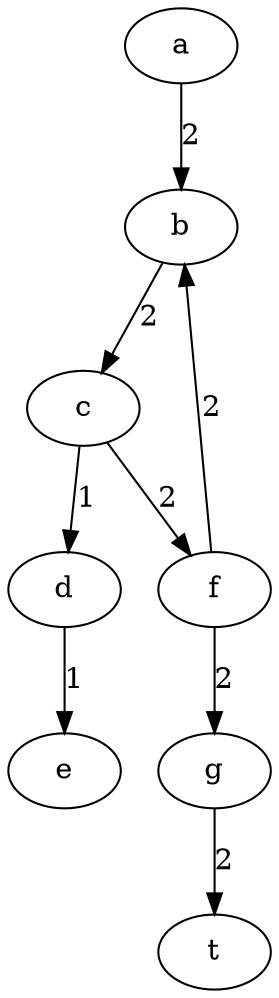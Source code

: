digraph {

		a
		b
		c
		d
		e
		f
        g
        t
        
		a -> b[label="2"];
        
		b -> c[label="2"];
        
		c -> f[label="2"];
		c -> d[label="1"];

		d -> e[label="1"];
        
        f -> g[label="2"];
        f -> b[label="2"];
        
        g -> t[label="2"];
	}